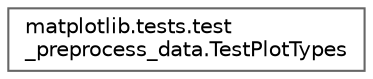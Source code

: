 digraph "Graphical Class Hierarchy"
{
 // LATEX_PDF_SIZE
  bgcolor="transparent";
  edge [fontname=Helvetica,fontsize=10,labelfontname=Helvetica,labelfontsize=10];
  node [fontname=Helvetica,fontsize=10,shape=box,height=0.2,width=0.4];
  rankdir="LR";
  Node0 [id="Node000000",label="matplotlib.tests.test\l_preprocess_data.TestPlotTypes",height=0.2,width=0.4,color="grey40", fillcolor="white", style="filled",URL="$df/d36/classmatplotlib_1_1tests_1_1test__preprocess__data_1_1TestPlotTypes.html",tooltip=" "];
}
